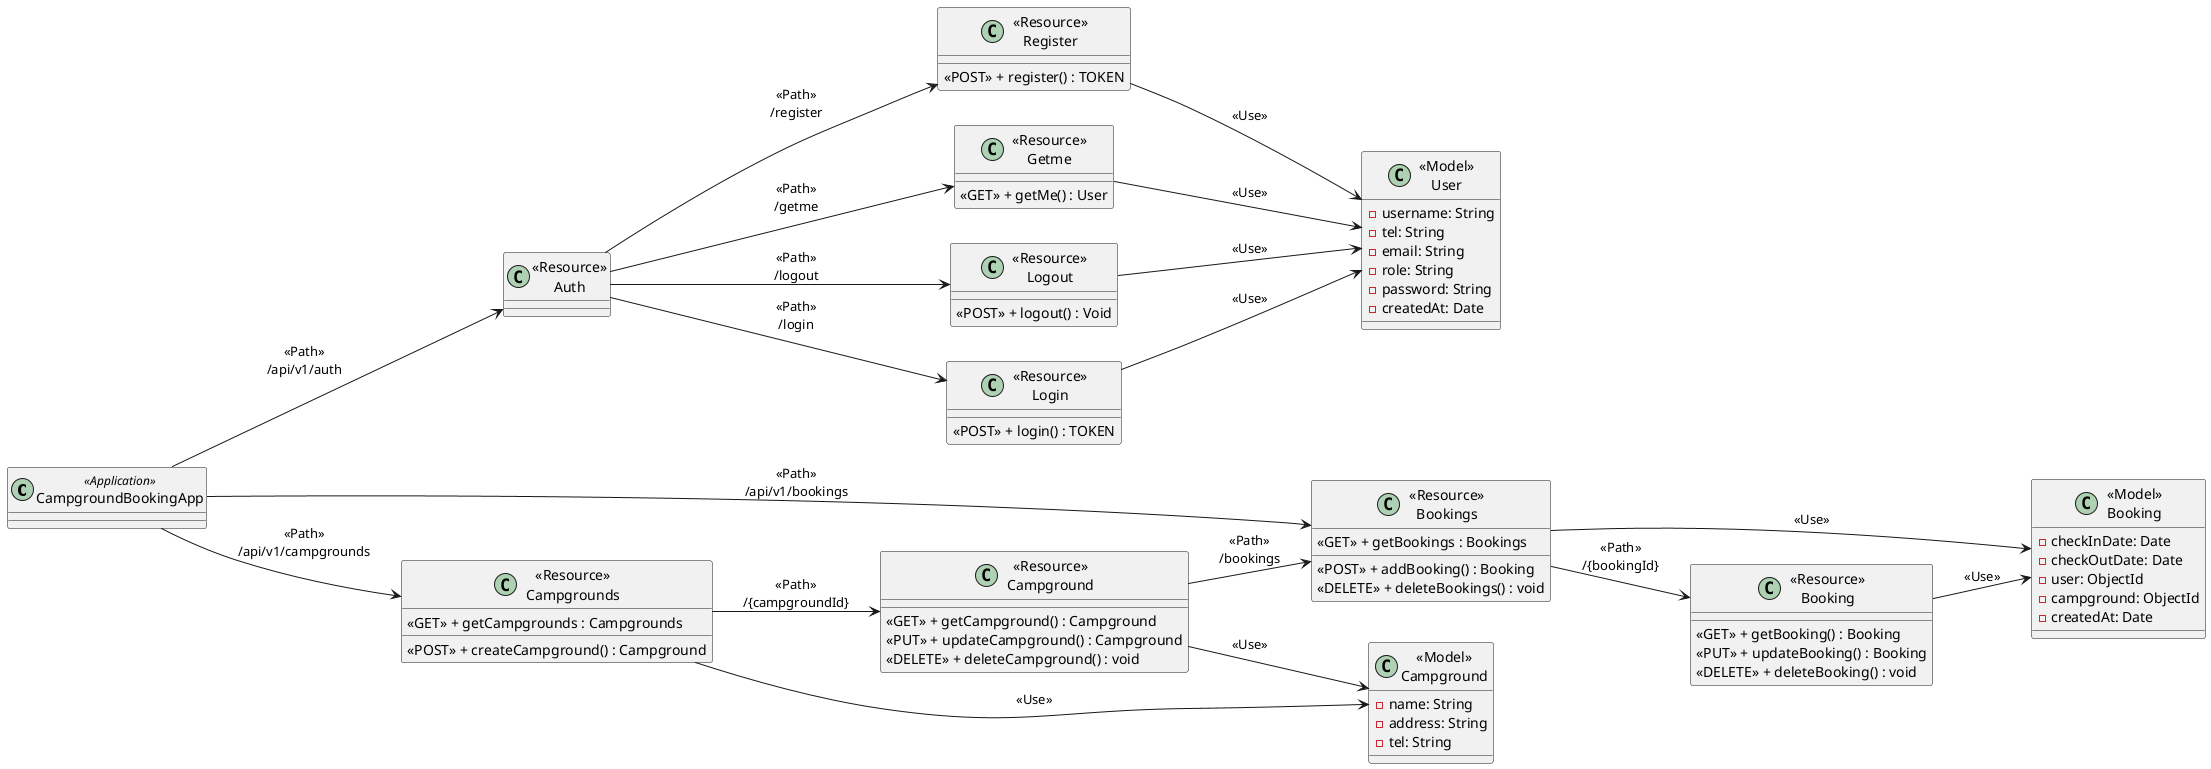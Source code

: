 @startuml classdiagram
left to right direction
class "CampgroundBookingApp" <<Application>> {
}

class "<<Resource>>\nAuth" {
}

class "<<Resource>>\nLogin" {
  <<POST>> + login() : TOKEN
}

class "<<Resource>>\nRegister" {
  <<POST>> + register() : TOKEN
}

class "<<Resource>>\nGetme" {
  <<GET>> + getMe() : User
}

class "<<Resource>>\nLogout" {
  <<POST>> + logout() : Void
}


class "<<Model>>\nUser" {
  - username: String
  - tel: String
  - email: String
  - role: String
  - password: String
  - createdAt: Date
}

class "<<Model>>\nBooking" {
  - checkInDate: Date
  - checkOutDate: Date
  - user: ObjectId
  - campground: ObjectId
  - createdAt: Date
}

class "<<Model>>\nCampground" {
  - name: String
  - address: String
  - tel: String
}

class "<<Resource>>\nBooking" {
    <<GET>> + getBooking() : Booking
    <<PUT>> + updateBooking() : Booking
    <<DELETE>> + deleteBooking() : void
}

class "<<Resource>>\nBookings" {
  <<GET>> + getBookings : Bookings
  <<POST>> + addBooking() : Booking
  <<DELETE>> + deleteBookings() : void
}


class "<<Resource>>\nCampground" {
    <<GET>> + getCampground() : Campground
    <<PUT>> + updateCampground() : Campground
    <<DELETE>> + deleteCampground() : void
}

class "<<Resource>>\nCampgrounds" {
  <<GET>> + getCampgrounds : Campgrounds
  <<POST>> + createCampground() : Campground
}

"CampgroundBookingApp" --> "<<Resource>>\nAuth" : <<Path>>\n/api/v1/auth
"CampgroundBookingApp" --> "<<Resource>>\nCampgrounds" : <<Path>>\n/api/v1/campgrounds
"CampgroundBookingApp" --> "<<Resource>>\nBookings" : <<Path>>\n/api/v1/bookings

"<<Resource>>\nAuth" --> "<<Resource>>\nLogin" : <<Path>>\n/login
"<<Resource>>\nAuth" --> "<<Resource>>\nRegister"  : <<Path>>\n/register
"<<Resource>>\nAuth" --> "<<Resource>>\nGetme"  : <<Path>>\n/getme
"<<Resource>>\nAuth" --> "<<Resource>>\nLogout"  : <<Path>>\n/logout


"<<Resource>>\nLogin" --> "<<Model>>\nUser" : <<Use>>
"<<Resource>>\nRegister" --> "<<Model>>\nUser" : <<Use>>
"<<Resource>>\nGetme" --> "<<Model>>\nUser" : <<Use>>
"<<Resource>>\nLogout" --> "<<Model>>\nUser" : <<Use>>

"<<Resource>>\nBookings" --> "<<Resource>>\nBooking" : <<Path>>\n/{bookingId}
"<<Resource>>\nBooking" --> "<<Model>>\nBooking" : <<Use>>
"<<Resource>>\nBookings" --> "<<Model>>\nBooking" : <<Use>>


"<<Resource>>\nCampgrounds" --> "<<Resource>>\nCampground" : <<Path>>\n/{campgroundId}
"<<Resource>>\nCampground" --> "<<Model>>\nCampground" : <<Use>>
"<<Resource>>\nCampgrounds" --> "<<Model>>\nCampground" : <<Use>>
"<<Resource>>\nCampground" --> "<<Resource>>\nBookings" : <<Path>>\n/bookings

@enduml